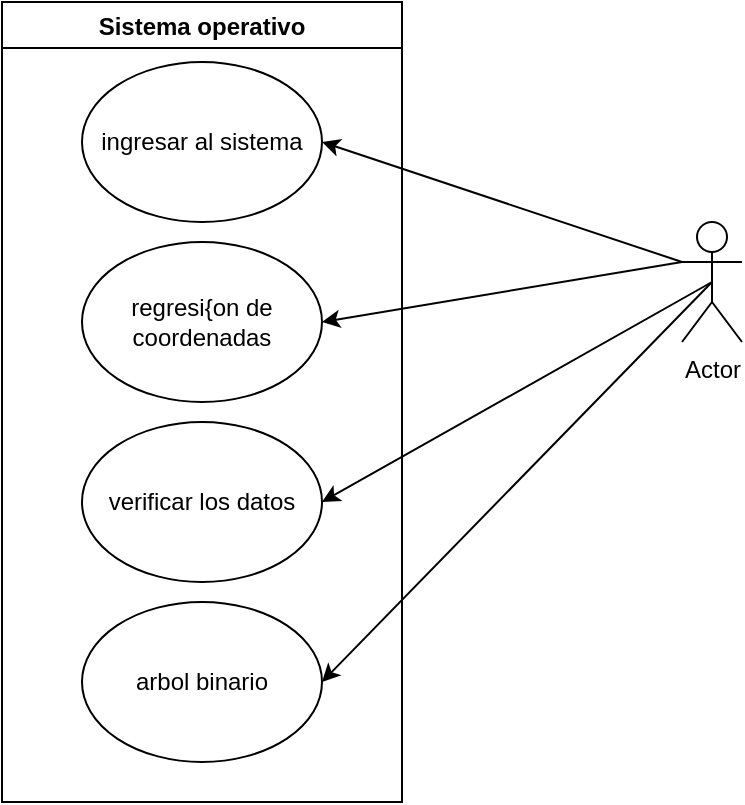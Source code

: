 <mxfile version="12.2.4"><diagram id="pu_nGjLRkRZzfdm6c9c-"><mxGraphModel dx="976" dy="574" grid="1" gridSize="10" guides="1" tooltips="1" connect="1" arrows="1" fold="1" page="1" pageScale="1" pageWidth="850" pageHeight="1100" math="0" shadow="0"><root><mxCell id="0"/><mxCell id="1" parent="0"/><mxCell id="2" value="Actor" style="shape=umlActor;verticalLabelPosition=bottom;labelBackgroundColor=#ffffff;verticalAlign=top;html=1;outlineConnect=0;" vertex="1" parent="1"><mxGeometry x="560" y="150" width="30" height="60" as="geometry"/></mxCell><mxCell id="3" value="Sistema operativo" style="swimlane;" vertex="1" parent="1"><mxGeometry x="220" y="40" width="200" height="400" as="geometry"/></mxCell><mxCell id="4" value="ingresar al sistema" style="ellipse;whiteSpace=wrap;html=1;" vertex="1" parent="3"><mxGeometry x="40" y="30" width="120" height="80" as="geometry"/></mxCell><mxCell id="7" value="regresi{on de coordenadas" style="ellipse;whiteSpace=wrap;html=1;" vertex="1" parent="3"><mxGeometry x="40" y="120" width="120" height="80" as="geometry"/></mxCell><mxCell id="8" value="verificar los datos" style="ellipse;whiteSpace=wrap;html=1;" vertex="1" parent="3"><mxGeometry x="40" y="210" width="120" height="80" as="geometry"/></mxCell><mxCell id="9" value="arbol binario" style="ellipse;whiteSpace=wrap;html=1;" vertex="1" parent="3"><mxGeometry x="40" y="300" width="120" height="80" as="geometry"/></mxCell><mxCell id="11" value="" style="endArrow=classic;html=1;entryX=1;entryY=0.5;entryDx=0;entryDy=0;exitX=0;exitY=0.333;exitDx=0;exitDy=0;exitPerimeter=0;" edge="1" parent="1" source="2" target="4"><mxGeometry width="50" height="50" relative="1" as="geometry"><mxPoint x="110" y="510" as="sourcePoint"/><mxPoint x="160" y="460" as="targetPoint"/></mxGeometry></mxCell><mxCell id="12" value="" style="endArrow=classic;html=1;entryX=1;entryY=0.5;entryDx=0;entryDy=0;exitX=0;exitY=0.333;exitDx=0;exitDy=0;exitPerimeter=0;" edge="1" parent="1" source="2" target="7"><mxGeometry width="50" height="50" relative="1" as="geometry"><mxPoint x="142.5" y="146" as="sourcePoint"/><mxPoint x="270" y="120" as="targetPoint"/></mxGeometry></mxCell><mxCell id="13" value="" style="endArrow=classic;html=1;entryX=1;entryY=0.5;entryDx=0;entryDy=0;exitX=0.5;exitY=0.5;exitDx=0;exitDy=0;exitPerimeter=0;" edge="1" parent="1" source="2" target="8"><mxGeometry width="50" height="50" relative="1" as="geometry"><mxPoint x="152.5" y="156" as="sourcePoint"/><mxPoint x="280" y="130" as="targetPoint"/></mxGeometry></mxCell><mxCell id="14" value="" style="endArrow=classic;html=1;entryX=1;entryY=0.5;entryDx=0;entryDy=0;" edge="1" parent="1" target="9"><mxGeometry width="50" height="50" relative="1" as="geometry"><mxPoint x="575" y="180" as="sourcePoint"/><mxPoint x="290" y="140" as="targetPoint"/></mxGeometry></mxCell></root></mxGraphModel></diagram></mxfile>